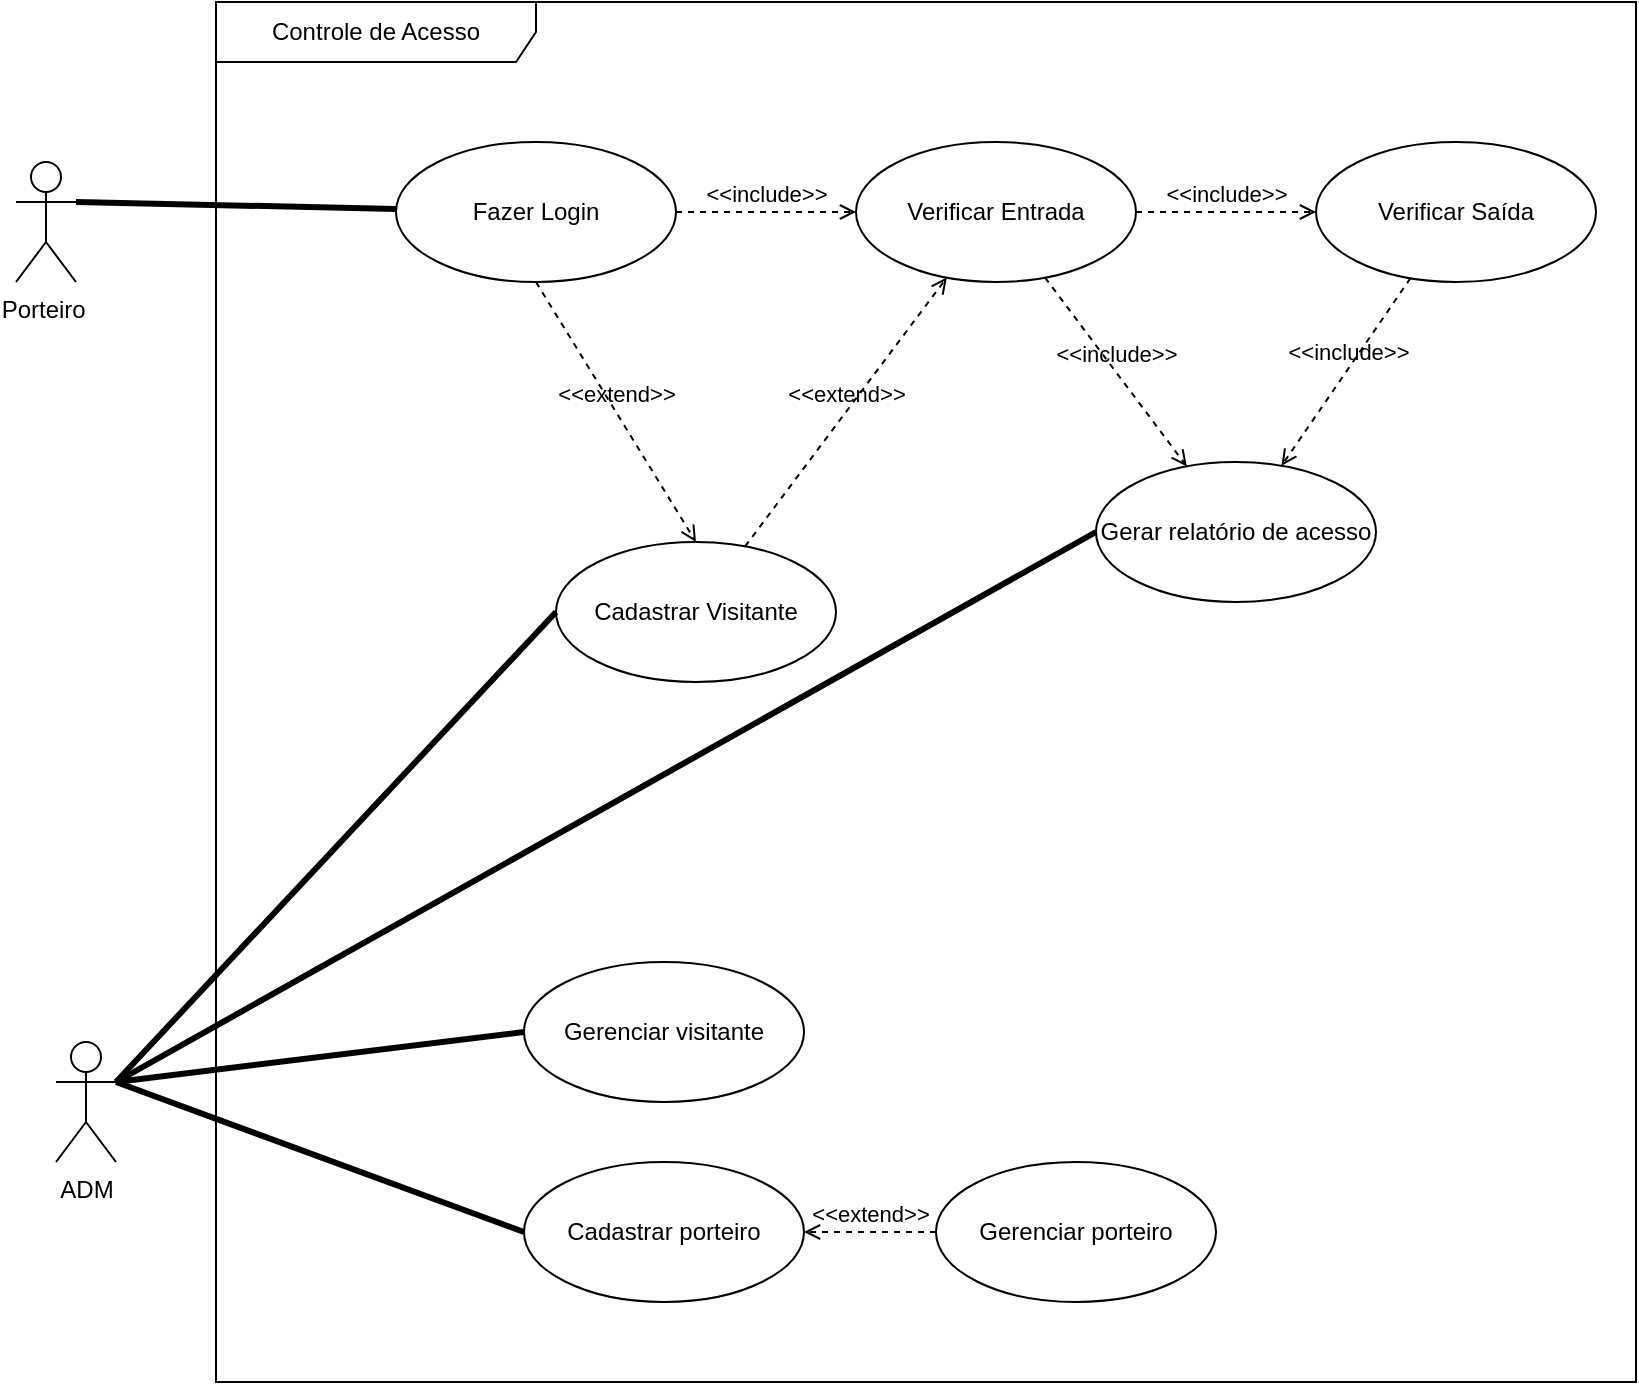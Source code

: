 <mxfile version="24.7.6">
  <diagram name="Página-1" id="9EmAwcRUWCp5aONlqv53">
    <mxGraphModel dx="934" dy="1703" grid="1" gridSize="10" guides="1" tooltips="1" connect="1" arrows="1" fold="1" page="1" pageScale="1" pageWidth="827" pageHeight="1169" math="0" shadow="0">
      <root>
        <object label="" id="0">
          <mxCell />
        </object>
        <mxCell id="1" parent="0" />
        <mxCell id="35l1vwz6BZXpsHGbgnlq-31" value="" style="endArrow=none;startArrow=none;endFill=0;startFill=0;endSize=8;html=1;verticalAlign=bottom;labelBackgroundColor=none;strokeWidth=3;rounded=0;exitX=1;exitY=0.333;exitDx=0;exitDy=0;exitPerimeter=0;" edge="1" parent="1" source="35l1vwz6BZXpsHGbgnlq-74" target="35l1vwz6BZXpsHGbgnlq-42">
          <mxGeometry width="160" relative="1" as="geometry">
            <mxPoint x="46.95" y="88.98" as="sourcePoint" />
            <mxPoint x="170.058" y="92.846" as="targetPoint" />
          </mxGeometry>
        </mxCell>
        <mxCell id="35l1vwz6BZXpsHGbgnlq-56" value="Controle de Acesso" style="shape=umlFrame;whiteSpace=wrap;html=1;pointerEvents=0;recursiveResize=0;container=1;collapsible=0;width=160;" vertex="1" parent="1">
          <mxGeometry x="120" y="-30" width="710" height="690" as="geometry" />
        </mxCell>
        <mxCell id="35l1vwz6BZXpsHGbgnlq-45" value="Verificar Entrada" style="ellipse;whiteSpace=wrap;html=1;" vertex="1" parent="35l1vwz6BZXpsHGbgnlq-56">
          <mxGeometry x="320" y="70" width="140" height="70" as="geometry" />
        </mxCell>
        <mxCell id="35l1vwz6BZXpsHGbgnlq-46" value="Verificar Saída" style="ellipse;whiteSpace=wrap;html=1;" vertex="1" parent="35l1vwz6BZXpsHGbgnlq-56">
          <mxGeometry x="550" y="70" width="140" height="70" as="geometry" />
        </mxCell>
        <mxCell id="35l1vwz6BZXpsHGbgnlq-47" value="Gerar relatório de acesso" style="ellipse;whiteSpace=wrap;html=1;" vertex="1" parent="35l1vwz6BZXpsHGbgnlq-56">
          <mxGeometry x="440" y="230" width="140" height="70" as="geometry" />
        </mxCell>
        <mxCell id="35l1vwz6BZXpsHGbgnlq-40" value="&amp;lt;&amp;lt;include&amp;gt;&amp;gt;" style="html=1;verticalAlign=bottom;labelBackgroundColor=none;endArrow=open;endFill=0;dashed=1;rounded=0;" edge="1" parent="35l1vwz6BZXpsHGbgnlq-56" source="35l1vwz6BZXpsHGbgnlq-45" target="35l1vwz6BZXpsHGbgnlq-47">
          <mxGeometry x="-0.012" width="160" relative="1" as="geometry">
            <mxPoint x="309.581" y="135.301" as="sourcePoint" />
            <mxPoint x="361.108" y="209.998" as="targetPoint" />
            <mxPoint as="offset" />
          </mxGeometry>
        </mxCell>
        <mxCell id="35l1vwz6BZXpsHGbgnlq-41" value="&amp;lt;&amp;lt;include&amp;gt;&amp;gt;" style="html=1;verticalAlign=bottom;labelBackgroundColor=none;endArrow=open;endFill=0;dashed=1;rounded=0;" edge="1" parent="35l1vwz6BZXpsHGbgnlq-56" source="35l1vwz6BZXpsHGbgnlq-46" target="35l1vwz6BZXpsHGbgnlq-47">
          <mxGeometry x="-0.012" width="160" relative="1" as="geometry">
            <mxPoint x="482" y="184" as="sourcePoint" />
            <mxPoint x="430" y="260" as="targetPoint" />
            <mxPoint as="offset" />
          </mxGeometry>
        </mxCell>
        <mxCell id="35l1vwz6BZXpsHGbgnlq-44" value="Cadastrar Visitante" style="ellipse;whiteSpace=wrap;html=1;" vertex="1" parent="35l1vwz6BZXpsHGbgnlq-56">
          <mxGeometry x="170" y="270" width="140" height="70" as="geometry" />
        </mxCell>
        <mxCell id="35l1vwz6BZXpsHGbgnlq-34" value="&amp;lt;&amp;lt;extend&amp;gt;&amp;gt;" style="html=1;verticalAlign=bottom;labelBackgroundColor=none;endArrow=open;endFill=0;dashed=1;rounded=0;" edge="1" parent="35l1vwz6BZXpsHGbgnlq-56" source="35l1vwz6BZXpsHGbgnlq-44" target="35l1vwz6BZXpsHGbgnlq-45">
          <mxGeometry width="160" relative="1" as="geometry">
            <mxPoint x="84.052" y="336.433" as="sourcePoint" />
            <mxPoint x="237.981" y="205.691" as="targetPoint" />
          </mxGeometry>
        </mxCell>
        <mxCell id="35l1vwz6BZXpsHGbgnlq-42" value="Fazer Login" style="ellipse;whiteSpace=wrap;html=1;" vertex="1" parent="35l1vwz6BZXpsHGbgnlq-56">
          <mxGeometry x="90" y="70" width="140" height="70" as="geometry" />
        </mxCell>
        <mxCell id="35l1vwz6BZXpsHGbgnlq-60" value="Cadastrar porteiro" style="ellipse;whiteSpace=wrap;html=1;" vertex="1" parent="35l1vwz6BZXpsHGbgnlq-56">
          <mxGeometry x="154" y="580" width="140" height="70" as="geometry" />
        </mxCell>
        <mxCell id="35l1vwz6BZXpsHGbgnlq-61" value="&amp;lt;&amp;lt;extend&amp;gt;&amp;gt;" style="html=1;verticalAlign=bottom;labelBackgroundColor=none;endArrow=open;endFill=0;dashed=1;rounded=0;exitX=0.5;exitY=1;exitDx=0;exitDy=0;entryX=0.5;entryY=0;entryDx=0;entryDy=0;" edge="1" parent="35l1vwz6BZXpsHGbgnlq-56" source="35l1vwz6BZXpsHGbgnlq-42" target="35l1vwz6BZXpsHGbgnlq-44">
          <mxGeometry width="160" relative="1" as="geometry">
            <mxPoint x="231" y="294" as="sourcePoint" />
            <mxPoint x="369" y="156" as="targetPoint" />
          </mxGeometry>
        </mxCell>
        <mxCell id="35l1vwz6BZXpsHGbgnlq-62" value="&amp;lt;&amp;lt;include&amp;gt;&amp;gt;" style="html=1;verticalAlign=bottom;labelBackgroundColor=none;endArrow=open;endFill=0;dashed=1;rounded=0;exitX=1;exitY=0.5;exitDx=0;exitDy=0;entryX=0;entryY=0.5;entryDx=0;entryDy=0;" edge="1" parent="35l1vwz6BZXpsHGbgnlq-56" source="35l1vwz6BZXpsHGbgnlq-42" target="35l1vwz6BZXpsHGbgnlq-45">
          <mxGeometry x="-0.012" width="160" relative="1" as="geometry">
            <mxPoint x="423" y="158" as="sourcePoint" />
            <mxPoint x="476" y="232" as="targetPoint" />
            <mxPoint as="offset" />
          </mxGeometry>
        </mxCell>
        <mxCell id="35l1vwz6BZXpsHGbgnlq-63" value="&amp;lt;&amp;lt;include&amp;gt;&amp;gt;" style="html=1;verticalAlign=bottom;labelBackgroundColor=none;endArrow=open;endFill=0;dashed=1;rounded=0;exitX=1;exitY=0.5;exitDx=0;exitDy=0;entryX=0;entryY=0.5;entryDx=0;entryDy=0;" edge="1" parent="35l1vwz6BZXpsHGbgnlq-56" source="35l1vwz6BZXpsHGbgnlq-45" target="35l1vwz6BZXpsHGbgnlq-46">
          <mxGeometry x="-0.012" width="160" relative="1" as="geometry">
            <mxPoint x="240" y="115" as="sourcePoint" />
            <mxPoint x="304" y="175" as="targetPoint" />
            <mxPoint as="offset" />
          </mxGeometry>
        </mxCell>
        <mxCell id="35l1vwz6BZXpsHGbgnlq-70" value="Gerenciar visitante" style="ellipse;whiteSpace=wrap;html=1;" vertex="1" parent="35l1vwz6BZXpsHGbgnlq-56">
          <mxGeometry x="154" y="480" width="140" height="70" as="geometry" />
        </mxCell>
        <mxCell id="35l1vwz6BZXpsHGbgnlq-72" value="Gerenciar porteiro" style="ellipse;whiteSpace=wrap;html=1;" vertex="1" parent="35l1vwz6BZXpsHGbgnlq-56">
          <mxGeometry x="360" y="580" width="140" height="70" as="geometry" />
        </mxCell>
        <mxCell id="35l1vwz6BZXpsHGbgnlq-73" value="&amp;lt;&amp;lt;extend&amp;gt;&amp;gt;" style="html=1;verticalAlign=bottom;labelBackgroundColor=none;endArrow=open;endFill=0;dashed=1;rounded=0;exitX=0;exitY=0.5;exitDx=0;exitDy=0;entryX=1;entryY=0.5;entryDx=0;entryDy=0;" edge="1" parent="35l1vwz6BZXpsHGbgnlq-56" source="35l1vwz6BZXpsHGbgnlq-72" target="35l1vwz6BZXpsHGbgnlq-60">
          <mxGeometry width="160" relative="1" as="geometry">
            <mxPoint x="190" y="640" as="sourcePoint" />
            <mxPoint x="350" y="640" as="targetPoint" />
          </mxGeometry>
        </mxCell>
        <mxCell id="35l1vwz6BZXpsHGbgnlq-64" value="ADM" style="shape=umlActor;verticalLabelPosition=bottom;verticalAlign=top;html=1;" vertex="1" parent="1">
          <mxGeometry x="40" y="490" width="30" height="60" as="geometry" />
        </mxCell>
        <mxCell id="35l1vwz6BZXpsHGbgnlq-66" value="" style="endArrow=none;startArrow=none;endFill=0;startFill=0;endSize=8;html=1;verticalAlign=bottom;labelBackgroundColor=none;strokeWidth=3;rounded=0;exitX=1;exitY=0.333;exitDx=0;exitDy=0;exitPerimeter=0;entryX=0;entryY=0.5;entryDx=0;entryDy=0;" edge="1" parent="1" source="35l1vwz6BZXpsHGbgnlq-64" target="35l1vwz6BZXpsHGbgnlq-60">
          <mxGeometry width="160" relative="1" as="geometry">
            <mxPoint x="110" y="550" as="sourcePoint" />
            <mxPoint x="270" y="550" as="targetPoint" />
          </mxGeometry>
        </mxCell>
        <mxCell id="35l1vwz6BZXpsHGbgnlq-68" value="" style="endArrow=none;startArrow=none;endFill=0;startFill=0;endSize=8;html=1;verticalAlign=bottom;labelBackgroundColor=none;strokeWidth=3;rounded=0;exitX=1;exitY=0.333;exitDx=0;exitDy=0;exitPerimeter=0;entryX=0;entryY=0.5;entryDx=0;entryDy=0;" edge="1" parent="1" source="35l1vwz6BZXpsHGbgnlq-64" target="35l1vwz6BZXpsHGbgnlq-44">
          <mxGeometry width="160" relative="1" as="geometry">
            <mxPoint x="80" y="520" as="sourcePoint" />
            <mxPoint x="284" y="595" as="targetPoint" />
          </mxGeometry>
        </mxCell>
        <mxCell id="35l1vwz6BZXpsHGbgnlq-69" value="" style="endArrow=none;startArrow=none;endFill=0;startFill=0;endSize=8;html=1;verticalAlign=bottom;labelBackgroundColor=none;strokeWidth=3;rounded=0;entryX=0;entryY=0.5;entryDx=0;entryDy=0;" edge="1" parent="1" target="35l1vwz6BZXpsHGbgnlq-47">
          <mxGeometry width="160" relative="1" as="geometry">
            <mxPoint x="70" y="510" as="sourcePoint" />
            <mxPoint x="300" y="285" as="targetPoint" />
          </mxGeometry>
        </mxCell>
        <mxCell id="35l1vwz6BZXpsHGbgnlq-71" value="" style="endArrow=none;startArrow=none;endFill=0;startFill=0;endSize=8;html=1;verticalAlign=bottom;labelBackgroundColor=none;strokeWidth=3;rounded=0;entryX=0;entryY=0.5;entryDx=0;entryDy=0;" edge="1" parent="1" target="35l1vwz6BZXpsHGbgnlq-70">
          <mxGeometry width="160" relative="1" as="geometry">
            <mxPoint x="70" y="510" as="sourcePoint" />
            <mxPoint x="570" y="245" as="targetPoint" />
          </mxGeometry>
        </mxCell>
        <mxCell id="35l1vwz6BZXpsHGbgnlq-74" value="Porteiro&amp;nbsp;" style="shape=umlActor;verticalLabelPosition=bottom;verticalAlign=top;html=1;" vertex="1" parent="1">
          <mxGeometry x="20" y="50" width="30" height="60" as="geometry" />
        </mxCell>
      </root>
    </mxGraphModel>
  </diagram>
</mxfile>
